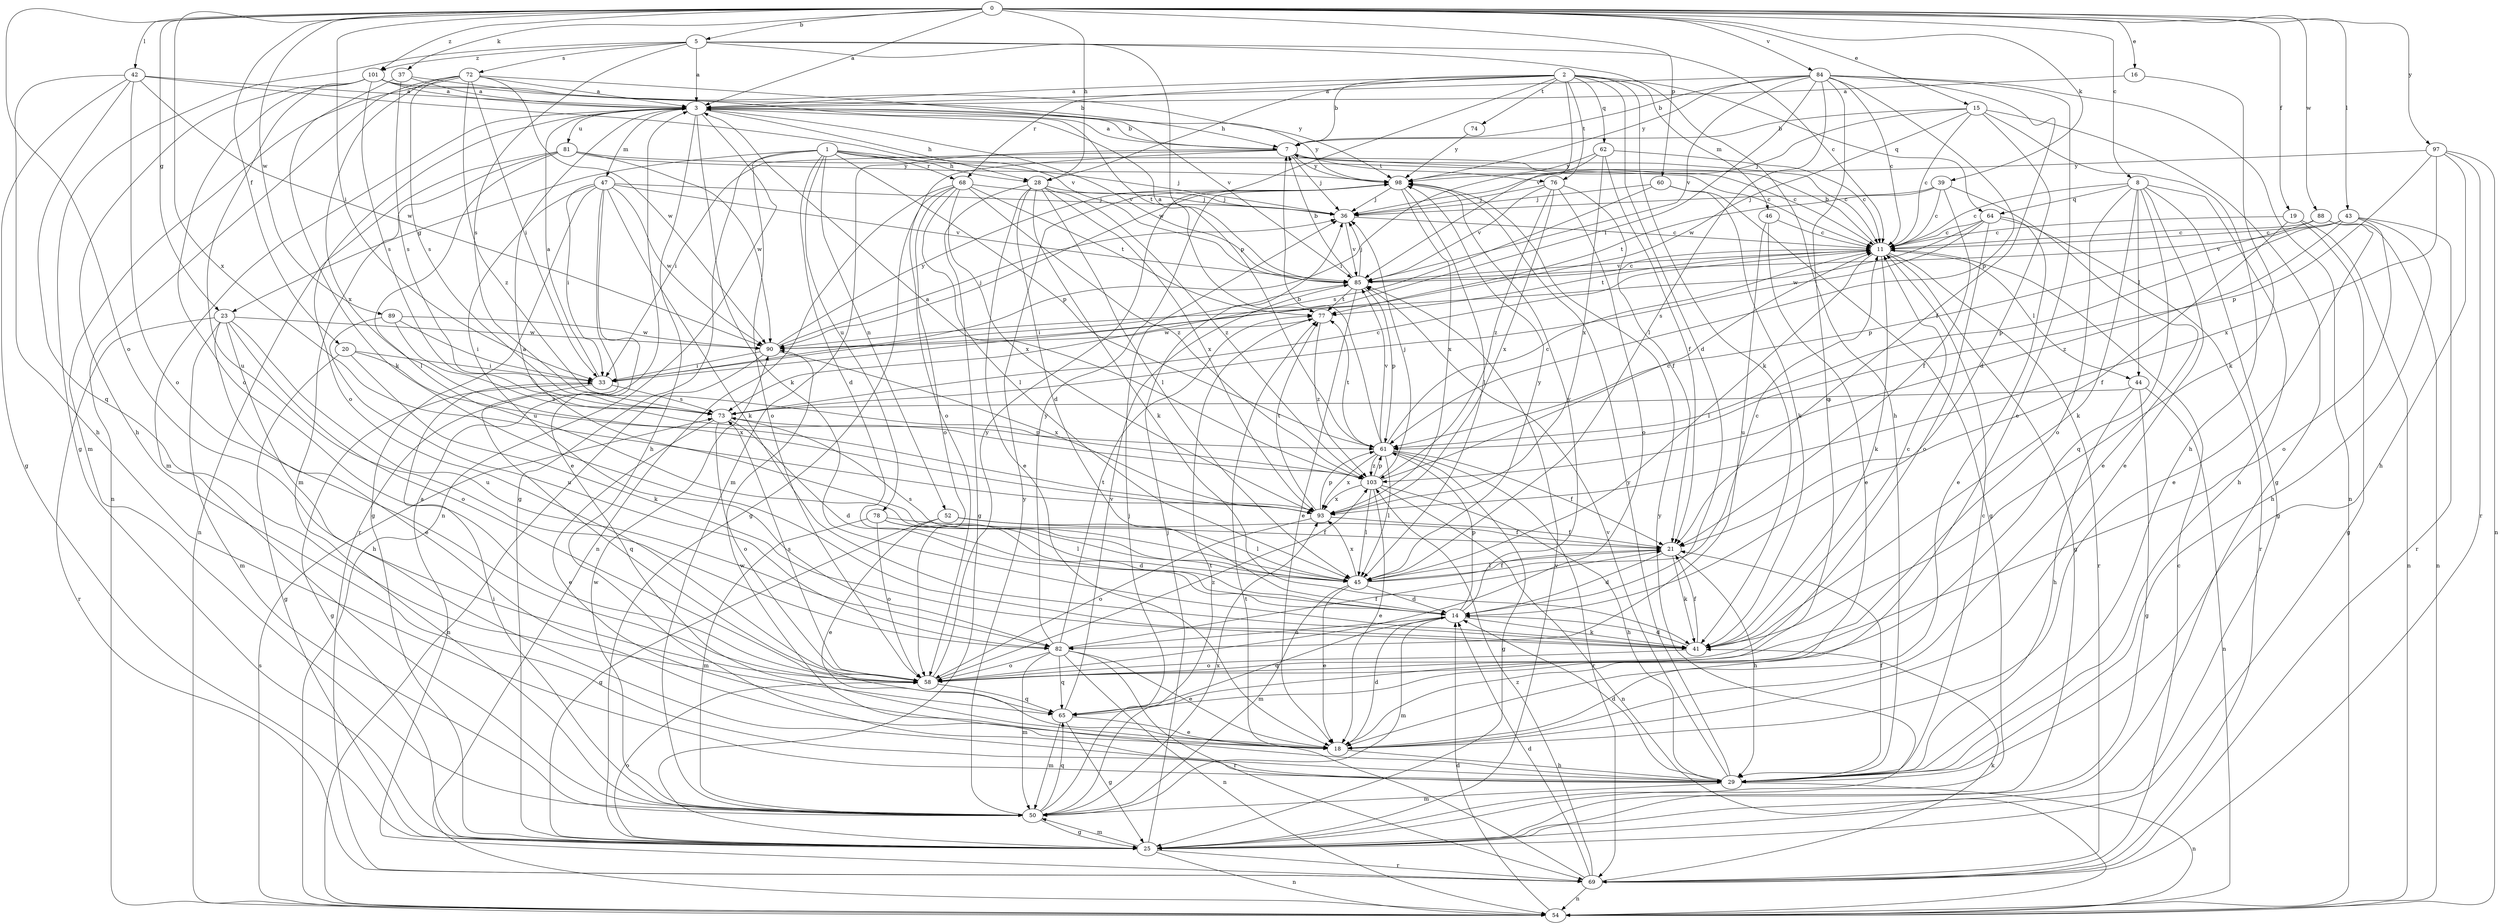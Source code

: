strict digraph  {
0;
1;
2;
3;
5;
7;
8;
11;
14;
15;
16;
18;
19;
20;
21;
23;
25;
28;
29;
33;
36;
37;
39;
41;
42;
43;
44;
45;
46;
47;
50;
52;
54;
58;
60;
61;
62;
64;
65;
68;
69;
72;
73;
74;
76;
77;
78;
81;
82;
84;
85;
88;
89;
90;
93;
97;
98;
101;
103;
0 -> 3  [label=a];
0 -> 5  [label=b];
0 -> 8  [label=c];
0 -> 15  [label=e];
0 -> 16  [label=e];
0 -> 19  [label=f];
0 -> 20  [label=f];
0 -> 23  [label=g];
0 -> 28  [label=h];
0 -> 33  [label=i];
0 -> 37  [label=k];
0 -> 39  [label=k];
0 -> 42  [label=l];
0 -> 43  [label=l];
0 -> 58  [label=o];
0 -> 60  [label=p];
0 -> 84  [label=v];
0 -> 88  [label=w];
0 -> 89  [label=w];
0 -> 93  [label=x];
0 -> 97  [label=y];
0 -> 101  [label=z];
1 -> 11  [label=c];
1 -> 14  [label=d];
1 -> 23  [label=g];
1 -> 25  [label=g];
1 -> 28  [label=h];
1 -> 36  [label=j];
1 -> 52  [label=n];
1 -> 58  [label=o];
1 -> 61  [label=p];
1 -> 68  [label=r];
1 -> 78  [label=u];
2 -> 3  [label=a];
2 -> 7  [label=b];
2 -> 14  [label=d];
2 -> 28  [label=h];
2 -> 41  [label=k];
2 -> 46  [label=m];
2 -> 62  [label=q];
2 -> 64  [label=q];
2 -> 68  [label=r];
2 -> 74  [label=t];
2 -> 76  [label=t];
2 -> 85  [label=v];
2 -> 90  [label=w];
3 -> 7  [label=b];
3 -> 28  [label=h];
3 -> 29  [label=h];
3 -> 41  [label=k];
3 -> 47  [label=m];
3 -> 50  [label=m];
3 -> 54  [label=n];
3 -> 58  [label=o];
3 -> 81  [label=u];
3 -> 85  [label=v];
3 -> 98  [label=y];
5 -> 3  [label=a];
5 -> 11  [label=c];
5 -> 25  [label=g];
5 -> 29  [label=h];
5 -> 61  [label=p];
5 -> 72  [label=s];
5 -> 73  [label=s];
5 -> 101  [label=z];
7 -> 3  [label=a];
7 -> 11  [label=c];
7 -> 33  [label=i];
7 -> 36  [label=j];
7 -> 50  [label=m];
7 -> 58  [label=o];
7 -> 76  [label=t];
7 -> 98  [label=y];
8 -> 11  [label=c];
8 -> 18  [label=e];
8 -> 25  [label=g];
8 -> 29  [label=h];
8 -> 41  [label=k];
8 -> 44  [label=l];
8 -> 58  [label=o];
8 -> 64  [label=q];
8 -> 65  [label=q];
11 -> 7  [label=b];
11 -> 25  [label=g];
11 -> 41  [label=k];
11 -> 44  [label=l];
11 -> 45  [label=l];
11 -> 69  [label=r];
11 -> 77  [label=t];
11 -> 85  [label=v];
14 -> 41  [label=k];
14 -> 50  [label=m];
14 -> 61  [label=p];
14 -> 65  [label=q];
14 -> 82  [label=u];
14 -> 98  [label=y];
15 -> 7  [label=b];
15 -> 11  [label=c];
15 -> 14  [label=d];
15 -> 25  [label=g];
15 -> 29  [label=h];
15 -> 36  [label=j];
15 -> 90  [label=w];
16 -> 3  [label=a];
16 -> 41  [label=k];
18 -> 14  [label=d];
18 -> 29  [label=h];
19 -> 11  [label=c];
19 -> 21  [label=f];
19 -> 25  [label=g];
19 -> 54  [label=n];
20 -> 25  [label=g];
20 -> 33  [label=i];
20 -> 41  [label=k];
20 -> 93  [label=x];
21 -> 14  [label=d];
21 -> 29  [label=h];
21 -> 41  [label=k];
21 -> 45  [label=l];
23 -> 18  [label=e];
23 -> 29  [label=h];
23 -> 50  [label=m];
23 -> 58  [label=o];
23 -> 69  [label=r];
23 -> 82  [label=u];
23 -> 90  [label=w];
25 -> 36  [label=j];
25 -> 50  [label=m];
25 -> 54  [label=n];
25 -> 58  [label=o];
25 -> 69  [label=r];
25 -> 85  [label=v];
25 -> 98  [label=y];
28 -> 14  [label=d];
28 -> 18  [label=e];
28 -> 25  [label=g];
28 -> 36  [label=j];
28 -> 41  [label=k];
28 -> 45  [label=l];
28 -> 93  [label=x];
28 -> 103  [label=z];
29 -> 11  [label=c];
29 -> 14  [label=d];
29 -> 21  [label=f];
29 -> 50  [label=m];
29 -> 54  [label=n];
29 -> 85  [label=v];
29 -> 90  [label=w];
29 -> 98  [label=y];
33 -> 3  [label=a];
33 -> 25  [label=g];
33 -> 65  [label=q];
33 -> 73  [label=s];
36 -> 11  [label=c];
36 -> 85  [label=v];
37 -> 3  [label=a];
37 -> 41  [label=k];
37 -> 73  [label=s];
37 -> 77  [label=t];
39 -> 11  [label=c];
39 -> 18  [label=e];
39 -> 21  [label=f];
39 -> 36  [label=j];
39 -> 77  [label=t];
41 -> 11  [label=c];
41 -> 14  [label=d];
41 -> 21  [label=f];
41 -> 58  [label=o];
42 -> 3  [label=a];
42 -> 25  [label=g];
42 -> 29  [label=h];
42 -> 58  [label=o];
42 -> 65  [label=q];
42 -> 85  [label=v];
42 -> 90  [label=w];
43 -> 11  [label=c];
43 -> 29  [label=h];
43 -> 58  [label=o];
43 -> 61  [label=p];
43 -> 69  [label=r];
43 -> 85  [label=v];
43 -> 103  [label=z];
44 -> 25  [label=g];
44 -> 29  [label=h];
44 -> 54  [label=n];
44 -> 73  [label=s];
45 -> 3  [label=a];
45 -> 11  [label=c];
45 -> 14  [label=d];
45 -> 18  [label=e];
45 -> 21  [label=f];
45 -> 50  [label=m];
45 -> 73  [label=s];
45 -> 93  [label=x];
45 -> 98  [label=y];
46 -> 11  [label=c];
46 -> 18  [label=e];
46 -> 82  [label=u];
47 -> 18  [label=e];
47 -> 25  [label=g];
47 -> 33  [label=i];
47 -> 36  [label=j];
47 -> 41  [label=k];
47 -> 69  [label=r];
47 -> 82  [label=u];
47 -> 85  [label=v];
47 -> 90  [label=w];
50 -> 25  [label=g];
50 -> 33  [label=i];
50 -> 36  [label=j];
50 -> 65  [label=q];
50 -> 77  [label=t];
50 -> 90  [label=w];
50 -> 93  [label=x];
50 -> 98  [label=y];
52 -> 18  [label=e];
52 -> 21  [label=f];
52 -> 25  [label=g];
52 -> 45  [label=l];
54 -> 14  [label=d];
54 -> 73  [label=s];
58 -> 65  [label=q];
58 -> 73  [label=s];
58 -> 98  [label=y];
58 -> 103  [label=z];
60 -> 25  [label=g];
60 -> 36  [label=j];
60 -> 41  [label=k];
60 -> 73  [label=s];
61 -> 7  [label=b];
61 -> 11  [label=c];
61 -> 21  [label=f];
61 -> 25  [label=g];
61 -> 45  [label=l];
61 -> 69  [label=r];
61 -> 77  [label=t];
61 -> 85  [label=v];
61 -> 93  [label=x];
61 -> 103  [label=z];
62 -> 11  [label=c];
62 -> 21  [label=f];
62 -> 33  [label=i];
62 -> 93  [label=x];
62 -> 98  [label=y];
64 -> 11  [label=c];
64 -> 18  [label=e];
64 -> 58  [label=o];
64 -> 69  [label=r];
64 -> 73  [label=s];
64 -> 90  [label=w];
65 -> 18  [label=e];
65 -> 25  [label=g];
65 -> 50  [label=m];
65 -> 85  [label=v];
68 -> 25  [label=g];
68 -> 36  [label=j];
68 -> 45  [label=l];
68 -> 54  [label=n];
68 -> 58  [label=o];
68 -> 77  [label=t];
68 -> 93  [label=x];
68 -> 103  [label=z];
69 -> 3  [label=a];
69 -> 11  [label=c];
69 -> 14  [label=d];
69 -> 41  [label=k];
69 -> 54  [label=n];
69 -> 77  [label=t];
69 -> 103  [label=z];
72 -> 3  [label=a];
72 -> 33  [label=i];
72 -> 50  [label=m];
72 -> 54  [label=n];
72 -> 73  [label=s];
72 -> 85  [label=v];
72 -> 90  [label=w];
72 -> 93  [label=x];
72 -> 103  [label=z];
73 -> 11  [label=c];
73 -> 14  [label=d];
73 -> 18  [label=e];
73 -> 58  [label=o];
73 -> 61  [label=p];
74 -> 98  [label=y];
76 -> 21  [label=f];
76 -> 36  [label=j];
76 -> 58  [label=o];
76 -> 85  [label=v];
76 -> 93  [label=x];
76 -> 103  [label=z];
77 -> 90  [label=w];
77 -> 103  [label=z];
78 -> 14  [label=d];
78 -> 21  [label=f];
78 -> 45  [label=l];
78 -> 50  [label=m];
78 -> 58  [label=o];
81 -> 11  [label=c];
81 -> 45  [label=l];
81 -> 50  [label=m];
81 -> 54  [label=n];
81 -> 90  [label=w];
81 -> 98  [label=y];
82 -> 18  [label=e];
82 -> 21  [label=f];
82 -> 50  [label=m];
82 -> 54  [label=n];
82 -> 58  [label=o];
82 -> 65  [label=q];
82 -> 69  [label=r];
82 -> 77  [label=t];
82 -> 98  [label=y];
84 -> 3  [label=a];
84 -> 7  [label=b];
84 -> 11  [label=c];
84 -> 18  [label=e];
84 -> 21  [label=f];
84 -> 33  [label=i];
84 -> 45  [label=l];
84 -> 54  [label=n];
84 -> 61  [label=p];
84 -> 65  [label=q];
84 -> 85  [label=v];
84 -> 98  [label=y];
85 -> 3  [label=a];
85 -> 7  [label=b];
85 -> 11  [label=c];
85 -> 18  [label=e];
85 -> 33  [label=i];
85 -> 36  [label=j];
85 -> 61  [label=p];
85 -> 77  [label=t];
88 -> 11  [label=c];
88 -> 18  [label=e];
88 -> 54  [label=n];
88 -> 61  [label=p];
89 -> 33  [label=i];
89 -> 82  [label=u];
89 -> 90  [label=w];
89 -> 103  [label=z];
90 -> 33  [label=i];
90 -> 36  [label=j];
90 -> 54  [label=n];
90 -> 93  [label=x];
90 -> 98  [label=y];
93 -> 21  [label=f];
93 -> 58  [label=o];
93 -> 61  [label=p];
93 -> 77  [label=t];
97 -> 29  [label=h];
97 -> 54  [label=n];
97 -> 61  [label=p];
97 -> 69  [label=r];
97 -> 93  [label=x];
97 -> 98  [label=y];
98 -> 36  [label=j];
98 -> 45  [label=l];
98 -> 93  [label=x];
101 -> 3  [label=a];
101 -> 7  [label=b];
101 -> 29  [label=h];
101 -> 58  [label=o];
101 -> 73  [label=s];
101 -> 82  [label=u];
101 -> 98  [label=y];
103 -> 3  [label=a];
103 -> 11  [label=c];
103 -> 18  [label=e];
103 -> 29  [label=h];
103 -> 36  [label=j];
103 -> 45  [label=l];
103 -> 54  [label=n];
103 -> 61  [label=p];
103 -> 93  [label=x];
}
